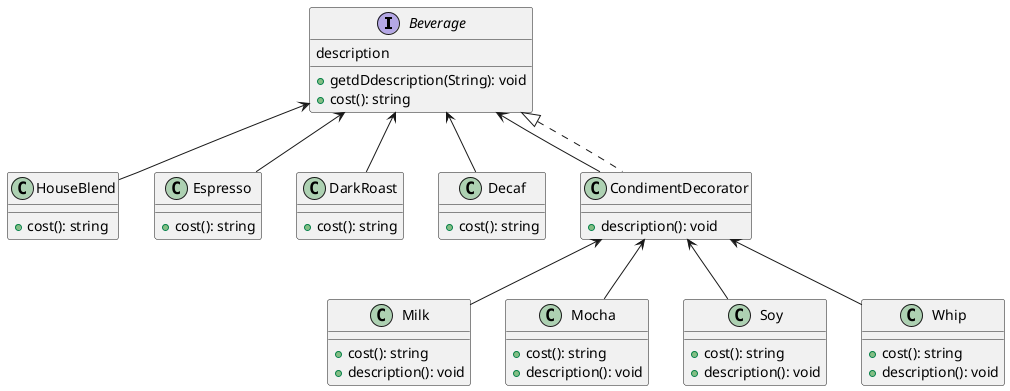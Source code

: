 @startuml test

interface Beverage {
    description
    +getdDdescription(String): void
    +cost(): string
}

class HouseBlend {
    +cost(): string
}


class Espresso {
    +cost(): string
}

class DarkRoast {
    +cost(): string
}

class Decaf {
    +cost(): string
}

class CondimentDecorator {
    +description(): void
}


class Milk {
    +cost(): string
    +description(): void
}

class Mocha {
    +cost(): string
    +description(): void
}

class Soy {
    +cost(): string
    +description(): void
}

class Whip {
    +cost(): string
    +description(): void
}


Beverage <-- HouseBlend 
Beverage <-- Espresso
Beverage <-- DarkRoast
Beverage <-- Decaf
Beverage <-- CondimentDecorator
CondimentDecorator <--Milk 
CondimentDecorator <--Mocha 
CondimentDecorator <--Soy 
CondimentDecorator <--Whip 
Beverage <|..  CondimentDecorator
@enduml